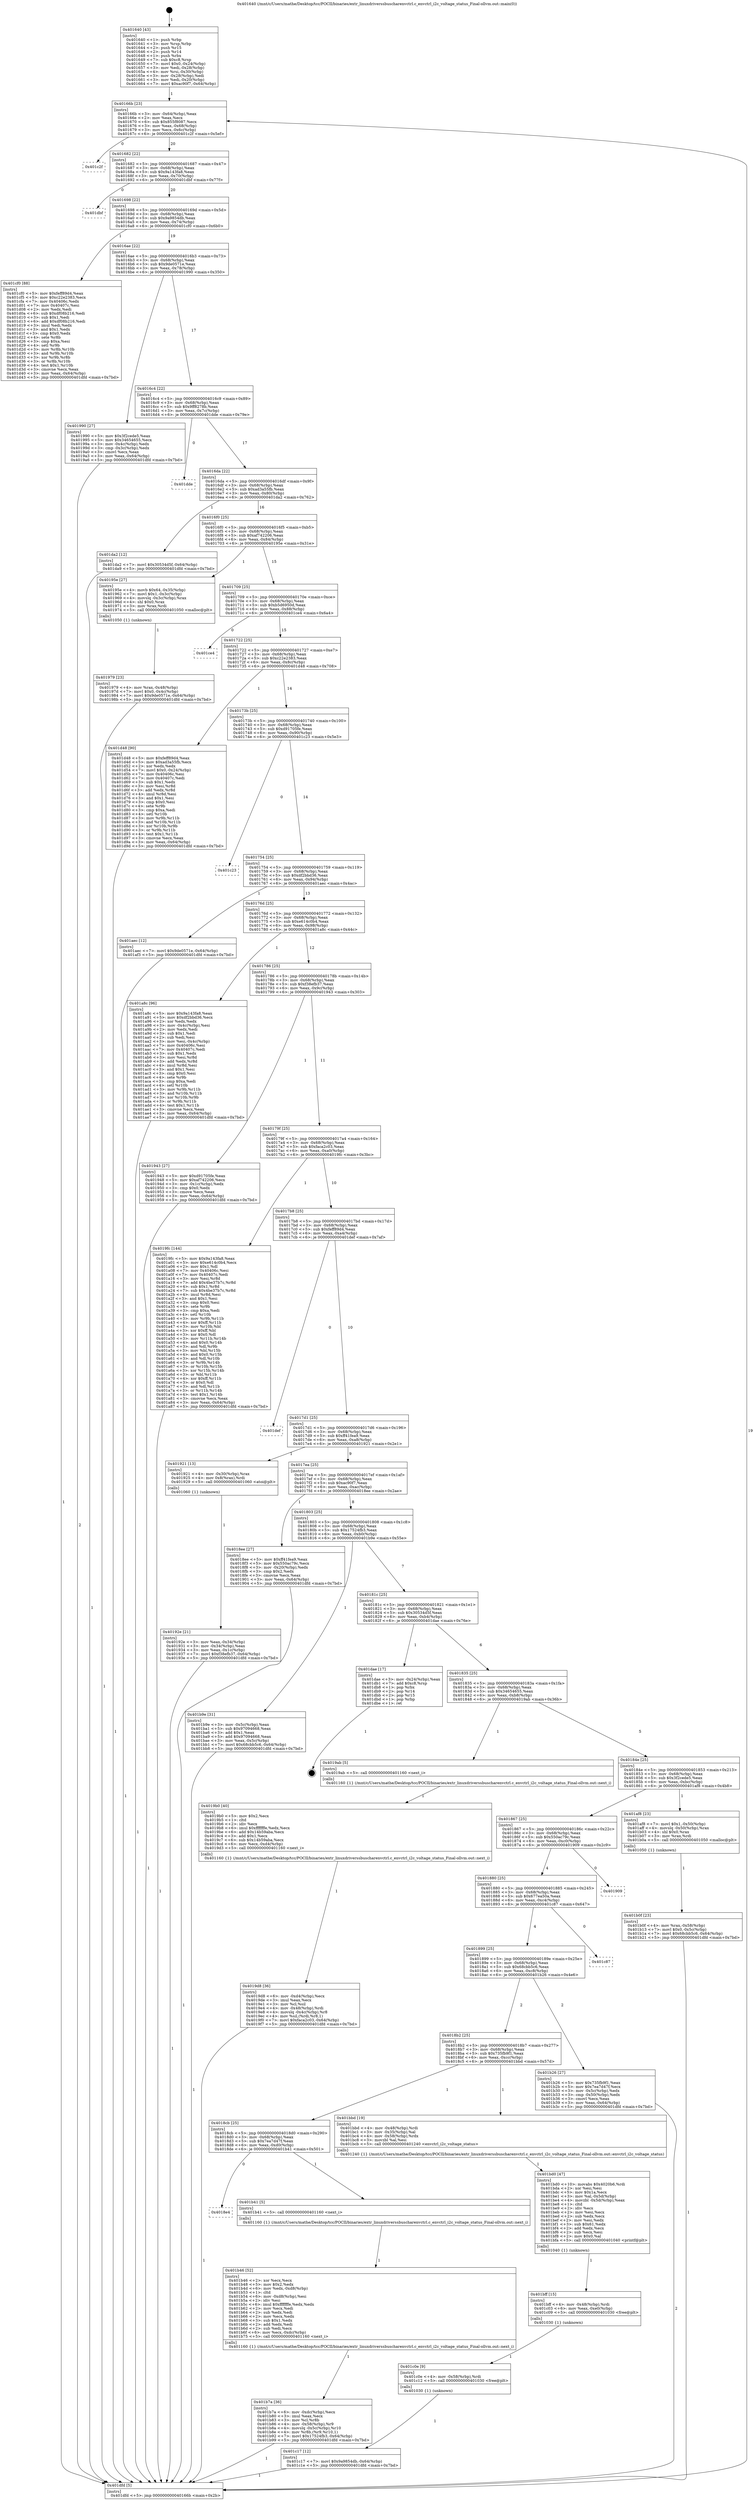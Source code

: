 digraph "0x401640" {
  label = "0x401640 (/mnt/c/Users/mathe/Desktop/tcc/POCII/binaries/extr_linuxdriverssbuscharenvctrl.c_envctrl_i2c_voltage_status_Final-ollvm.out::main(0))"
  labelloc = "t"
  node[shape=record]

  Entry [label="",width=0.3,height=0.3,shape=circle,fillcolor=black,style=filled]
  "0x40166b" [label="{
     0x40166b [23]\l
     | [instrs]\l
     &nbsp;&nbsp;0x40166b \<+3\>: mov -0x64(%rbp),%eax\l
     &nbsp;&nbsp;0x40166e \<+2\>: mov %eax,%ecx\l
     &nbsp;&nbsp;0x401670 \<+6\>: sub $0x855f8087,%ecx\l
     &nbsp;&nbsp;0x401676 \<+3\>: mov %eax,-0x68(%rbp)\l
     &nbsp;&nbsp;0x401679 \<+3\>: mov %ecx,-0x6c(%rbp)\l
     &nbsp;&nbsp;0x40167c \<+6\>: je 0000000000401c2f \<main+0x5ef\>\l
  }"]
  "0x401c2f" [label="{
     0x401c2f\l
  }", style=dashed]
  "0x401682" [label="{
     0x401682 [22]\l
     | [instrs]\l
     &nbsp;&nbsp;0x401682 \<+5\>: jmp 0000000000401687 \<main+0x47\>\l
     &nbsp;&nbsp;0x401687 \<+3\>: mov -0x68(%rbp),%eax\l
     &nbsp;&nbsp;0x40168a \<+5\>: sub $0x9a143fa8,%eax\l
     &nbsp;&nbsp;0x40168f \<+3\>: mov %eax,-0x70(%rbp)\l
     &nbsp;&nbsp;0x401692 \<+6\>: je 0000000000401dbf \<main+0x77f\>\l
  }"]
  Exit [label="",width=0.3,height=0.3,shape=circle,fillcolor=black,style=filled,peripheries=2]
  "0x401dbf" [label="{
     0x401dbf\l
  }", style=dashed]
  "0x401698" [label="{
     0x401698 [22]\l
     | [instrs]\l
     &nbsp;&nbsp;0x401698 \<+5\>: jmp 000000000040169d \<main+0x5d\>\l
     &nbsp;&nbsp;0x40169d \<+3\>: mov -0x68(%rbp),%eax\l
     &nbsp;&nbsp;0x4016a0 \<+5\>: sub $0x9a9854db,%eax\l
     &nbsp;&nbsp;0x4016a5 \<+3\>: mov %eax,-0x74(%rbp)\l
     &nbsp;&nbsp;0x4016a8 \<+6\>: je 0000000000401cf0 \<main+0x6b0\>\l
  }"]
  "0x401c17" [label="{
     0x401c17 [12]\l
     | [instrs]\l
     &nbsp;&nbsp;0x401c17 \<+7\>: movl $0x9a9854db,-0x64(%rbp)\l
     &nbsp;&nbsp;0x401c1e \<+5\>: jmp 0000000000401dfd \<main+0x7bd\>\l
  }"]
  "0x401cf0" [label="{
     0x401cf0 [88]\l
     | [instrs]\l
     &nbsp;&nbsp;0x401cf0 \<+5\>: mov $0xfeff89d4,%eax\l
     &nbsp;&nbsp;0x401cf5 \<+5\>: mov $0xc22e2383,%ecx\l
     &nbsp;&nbsp;0x401cfa \<+7\>: mov 0x40406c,%edx\l
     &nbsp;&nbsp;0x401d01 \<+7\>: mov 0x40407c,%esi\l
     &nbsp;&nbsp;0x401d08 \<+2\>: mov %edx,%edi\l
     &nbsp;&nbsp;0x401d0a \<+6\>: sub $0xdf08b216,%edi\l
     &nbsp;&nbsp;0x401d10 \<+3\>: sub $0x1,%edi\l
     &nbsp;&nbsp;0x401d13 \<+6\>: add $0xdf08b216,%edi\l
     &nbsp;&nbsp;0x401d19 \<+3\>: imul %edi,%edx\l
     &nbsp;&nbsp;0x401d1c \<+3\>: and $0x1,%edx\l
     &nbsp;&nbsp;0x401d1f \<+3\>: cmp $0x0,%edx\l
     &nbsp;&nbsp;0x401d22 \<+4\>: sete %r8b\l
     &nbsp;&nbsp;0x401d26 \<+3\>: cmp $0xa,%esi\l
     &nbsp;&nbsp;0x401d29 \<+4\>: setl %r9b\l
     &nbsp;&nbsp;0x401d2d \<+3\>: mov %r8b,%r10b\l
     &nbsp;&nbsp;0x401d30 \<+3\>: and %r9b,%r10b\l
     &nbsp;&nbsp;0x401d33 \<+3\>: xor %r9b,%r8b\l
     &nbsp;&nbsp;0x401d36 \<+3\>: or %r8b,%r10b\l
     &nbsp;&nbsp;0x401d39 \<+4\>: test $0x1,%r10b\l
     &nbsp;&nbsp;0x401d3d \<+3\>: cmovne %ecx,%eax\l
     &nbsp;&nbsp;0x401d40 \<+3\>: mov %eax,-0x64(%rbp)\l
     &nbsp;&nbsp;0x401d43 \<+5\>: jmp 0000000000401dfd \<main+0x7bd\>\l
  }"]
  "0x4016ae" [label="{
     0x4016ae [22]\l
     | [instrs]\l
     &nbsp;&nbsp;0x4016ae \<+5\>: jmp 00000000004016b3 \<main+0x73\>\l
     &nbsp;&nbsp;0x4016b3 \<+3\>: mov -0x68(%rbp),%eax\l
     &nbsp;&nbsp;0x4016b6 \<+5\>: sub $0x9de0571e,%eax\l
     &nbsp;&nbsp;0x4016bb \<+3\>: mov %eax,-0x78(%rbp)\l
     &nbsp;&nbsp;0x4016be \<+6\>: je 0000000000401990 \<main+0x350\>\l
  }"]
  "0x401c0e" [label="{
     0x401c0e [9]\l
     | [instrs]\l
     &nbsp;&nbsp;0x401c0e \<+4\>: mov -0x58(%rbp),%rdi\l
     &nbsp;&nbsp;0x401c12 \<+5\>: call 0000000000401030 \<free@plt\>\l
     | [calls]\l
     &nbsp;&nbsp;0x401030 \{1\} (unknown)\l
  }"]
  "0x401990" [label="{
     0x401990 [27]\l
     | [instrs]\l
     &nbsp;&nbsp;0x401990 \<+5\>: mov $0x3f2cede5,%eax\l
     &nbsp;&nbsp;0x401995 \<+5\>: mov $0x34654655,%ecx\l
     &nbsp;&nbsp;0x40199a \<+3\>: mov -0x4c(%rbp),%edx\l
     &nbsp;&nbsp;0x40199d \<+3\>: cmp -0x3c(%rbp),%edx\l
     &nbsp;&nbsp;0x4019a0 \<+3\>: cmovl %ecx,%eax\l
     &nbsp;&nbsp;0x4019a3 \<+3\>: mov %eax,-0x64(%rbp)\l
     &nbsp;&nbsp;0x4019a6 \<+5\>: jmp 0000000000401dfd \<main+0x7bd\>\l
  }"]
  "0x4016c4" [label="{
     0x4016c4 [22]\l
     | [instrs]\l
     &nbsp;&nbsp;0x4016c4 \<+5\>: jmp 00000000004016c9 \<main+0x89\>\l
     &nbsp;&nbsp;0x4016c9 \<+3\>: mov -0x68(%rbp),%eax\l
     &nbsp;&nbsp;0x4016cc \<+5\>: sub $0x9ff8278b,%eax\l
     &nbsp;&nbsp;0x4016d1 \<+3\>: mov %eax,-0x7c(%rbp)\l
     &nbsp;&nbsp;0x4016d4 \<+6\>: je 0000000000401dde \<main+0x79e\>\l
  }"]
  "0x401bff" [label="{
     0x401bff [15]\l
     | [instrs]\l
     &nbsp;&nbsp;0x401bff \<+4\>: mov -0x48(%rbp),%rdi\l
     &nbsp;&nbsp;0x401c03 \<+6\>: mov %eax,-0xe0(%rbp)\l
     &nbsp;&nbsp;0x401c09 \<+5\>: call 0000000000401030 \<free@plt\>\l
     | [calls]\l
     &nbsp;&nbsp;0x401030 \{1\} (unknown)\l
  }"]
  "0x401dde" [label="{
     0x401dde\l
  }", style=dashed]
  "0x4016da" [label="{
     0x4016da [22]\l
     | [instrs]\l
     &nbsp;&nbsp;0x4016da \<+5\>: jmp 00000000004016df \<main+0x9f\>\l
     &nbsp;&nbsp;0x4016df \<+3\>: mov -0x68(%rbp),%eax\l
     &nbsp;&nbsp;0x4016e2 \<+5\>: sub $0xad3a55fb,%eax\l
     &nbsp;&nbsp;0x4016e7 \<+3\>: mov %eax,-0x80(%rbp)\l
     &nbsp;&nbsp;0x4016ea \<+6\>: je 0000000000401da2 \<main+0x762\>\l
  }"]
  "0x401bd0" [label="{
     0x401bd0 [47]\l
     | [instrs]\l
     &nbsp;&nbsp;0x401bd0 \<+10\>: movabs $0x4020b6,%rdi\l
     &nbsp;&nbsp;0x401bda \<+2\>: xor %esi,%esi\l
     &nbsp;&nbsp;0x401bdc \<+5\>: mov $0x1a,%ecx\l
     &nbsp;&nbsp;0x401be1 \<+3\>: mov %al,-0x5d(%rbp)\l
     &nbsp;&nbsp;0x401be4 \<+4\>: movzbl -0x5d(%rbp),%eax\l
     &nbsp;&nbsp;0x401be8 \<+1\>: cltd\l
     &nbsp;&nbsp;0x401be9 \<+2\>: idiv %ecx\l
     &nbsp;&nbsp;0x401beb \<+2\>: mov %esi,%ecx\l
     &nbsp;&nbsp;0x401bed \<+2\>: sub %edx,%ecx\l
     &nbsp;&nbsp;0x401bef \<+2\>: mov %esi,%edx\l
     &nbsp;&nbsp;0x401bf1 \<+3\>: sub $0x61,%edx\l
     &nbsp;&nbsp;0x401bf4 \<+2\>: add %edx,%ecx\l
     &nbsp;&nbsp;0x401bf6 \<+2\>: sub %ecx,%esi\l
     &nbsp;&nbsp;0x401bf8 \<+2\>: mov $0x0,%al\l
     &nbsp;&nbsp;0x401bfa \<+5\>: call 0000000000401040 \<printf@plt\>\l
     | [calls]\l
     &nbsp;&nbsp;0x401040 \{1\} (unknown)\l
  }"]
  "0x401da2" [label="{
     0x401da2 [12]\l
     | [instrs]\l
     &nbsp;&nbsp;0x401da2 \<+7\>: movl $0x30534d5f,-0x64(%rbp)\l
     &nbsp;&nbsp;0x401da9 \<+5\>: jmp 0000000000401dfd \<main+0x7bd\>\l
  }"]
  "0x4016f0" [label="{
     0x4016f0 [25]\l
     | [instrs]\l
     &nbsp;&nbsp;0x4016f0 \<+5\>: jmp 00000000004016f5 \<main+0xb5\>\l
     &nbsp;&nbsp;0x4016f5 \<+3\>: mov -0x68(%rbp),%eax\l
     &nbsp;&nbsp;0x4016f8 \<+5\>: sub $0xaf742206,%eax\l
     &nbsp;&nbsp;0x4016fd \<+6\>: mov %eax,-0x84(%rbp)\l
     &nbsp;&nbsp;0x401703 \<+6\>: je 000000000040195e \<main+0x31e\>\l
  }"]
  "0x401b7a" [label="{
     0x401b7a [36]\l
     | [instrs]\l
     &nbsp;&nbsp;0x401b7a \<+6\>: mov -0xdc(%rbp),%ecx\l
     &nbsp;&nbsp;0x401b80 \<+3\>: imul %eax,%ecx\l
     &nbsp;&nbsp;0x401b83 \<+3\>: mov %cl,%r8b\l
     &nbsp;&nbsp;0x401b86 \<+4\>: mov -0x58(%rbp),%r9\l
     &nbsp;&nbsp;0x401b8a \<+4\>: movslq -0x5c(%rbp),%r10\l
     &nbsp;&nbsp;0x401b8e \<+4\>: mov %r8b,(%r9,%r10,1)\l
     &nbsp;&nbsp;0x401b92 \<+7\>: movl $0x17524fb3,-0x64(%rbp)\l
     &nbsp;&nbsp;0x401b99 \<+5\>: jmp 0000000000401dfd \<main+0x7bd\>\l
  }"]
  "0x40195e" [label="{
     0x40195e [27]\l
     | [instrs]\l
     &nbsp;&nbsp;0x40195e \<+4\>: movb $0x64,-0x35(%rbp)\l
     &nbsp;&nbsp;0x401962 \<+7\>: movl $0x1,-0x3c(%rbp)\l
     &nbsp;&nbsp;0x401969 \<+4\>: movslq -0x3c(%rbp),%rax\l
     &nbsp;&nbsp;0x40196d \<+4\>: shl $0x0,%rax\l
     &nbsp;&nbsp;0x401971 \<+3\>: mov %rax,%rdi\l
     &nbsp;&nbsp;0x401974 \<+5\>: call 0000000000401050 \<malloc@plt\>\l
     | [calls]\l
     &nbsp;&nbsp;0x401050 \{1\} (unknown)\l
  }"]
  "0x401709" [label="{
     0x401709 [25]\l
     | [instrs]\l
     &nbsp;&nbsp;0x401709 \<+5\>: jmp 000000000040170e \<main+0xce\>\l
     &nbsp;&nbsp;0x40170e \<+3\>: mov -0x68(%rbp),%eax\l
     &nbsp;&nbsp;0x401711 \<+5\>: sub $0xb5d6950d,%eax\l
     &nbsp;&nbsp;0x401716 \<+6\>: mov %eax,-0x88(%rbp)\l
     &nbsp;&nbsp;0x40171c \<+6\>: je 0000000000401ce4 \<main+0x6a4\>\l
  }"]
  "0x401b46" [label="{
     0x401b46 [52]\l
     | [instrs]\l
     &nbsp;&nbsp;0x401b46 \<+2\>: xor %ecx,%ecx\l
     &nbsp;&nbsp;0x401b48 \<+5\>: mov $0x2,%edx\l
     &nbsp;&nbsp;0x401b4d \<+6\>: mov %edx,-0xd8(%rbp)\l
     &nbsp;&nbsp;0x401b53 \<+1\>: cltd\l
     &nbsp;&nbsp;0x401b54 \<+6\>: mov -0xd8(%rbp),%esi\l
     &nbsp;&nbsp;0x401b5a \<+2\>: idiv %esi\l
     &nbsp;&nbsp;0x401b5c \<+6\>: imul $0xfffffffe,%edx,%edx\l
     &nbsp;&nbsp;0x401b62 \<+2\>: mov %ecx,%edi\l
     &nbsp;&nbsp;0x401b64 \<+2\>: sub %edx,%edi\l
     &nbsp;&nbsp;0x401b66 \<+2\>: mov %ecx,%edx\l
     &nbsp;&nbsp;0x401b68 \<+3\>: sub $0x1,%edx\l
     &nbsp;&nbsp;0x401b6b \<+2\>: add %edx,%edi\l
     &nbsp;&nbsp;0x401b6d \<+2\>: sub %edi,%ecx\l
     &nbsp;&nbsp;0x401b6f \<+6\>: mov %ecx,-0xdc(%rbp)\l
     &nbsp;&nbsp;0x401b75 \<+5\>: call 0000000000401160 \<next_i\>\l
     | [calls]\l
     &nbsp;&nbsp;0x401160 \{1\} (/mnt/c/Users/mathe/Desktop/tcc/POCII/binaries/extr_linuxdriverssbuscharenvctrl.c_envctrl_i2c_voltage_status_Final-ollvm.out::next_i)\l
  }"]
  "0x401ce4" [label="{
     0x401ce4\l
  }", style=dashed]
  "0x401722" [label="{
     0x401722 [25]\l
     | [instrs]\l
     &nbsp;&nbsp;0x401722 \<+5\>: jmp 0000000000401727 \<main+0xe7\>\l
     &nbsp;&nbsp;0x401727 \<+3\>: mov -0x68(%rbp),%eax\l
     &nbsp;&nbsp;0x40172a \<+5\>: sub $0xc22e2383,%eax\l
     &nbsp;&nbsp;0x40172f \<+6\>: mov %eax,-0x8c(%rbp)\l
     &nbsp;&nbsp;0x401735 \<+6\>: je 0000000000401d48 \<main+0x708\>\l
  }"]
  "0x4018e4" [label="{
     0x4018e4\l
  }", style=dashed]
  "0x401d48" [label="{
     0x401d48 [90]\l
     | [instrs]\l
     &nbsp;&nbsp;0x401d48 \<+5\>: mov $0xfeff89d4,%eax\l
     &nbsp;&nbsp;0x401d4d \<+5\>: mov $0xad3a55fb,%ecx\l
     &nbsp;&nbsp;0x401d52 \<+2\>: xor %edx,%edx\l
     &nbsp;&nbsp;0x401d54 \<+7\>: movl $0x0,-0x24(%rbp)\l
     &nbsp;&nbsp;0x401d5b \<+7\>: mov 0x40406c,%esi\l
     &nbsp;&nbsp;0x401d62 \<+7\>: mov 0x40407c,%edi\l
     &nbsp;&nbsp;0x401d69 \<+3\>: sub $0x1,%edx\l
     &nbsp;&nbsp;0x401d6c \<+3\>: mov %esi,%r8d\l
     &nbsp;&nbsp;0x401d6f \<+3\>: add %edx,%r8d\l
     &nbsp;&nbsp;0x401d72 \<+4\>: imul %r8d,%esi\l
     &nbsp;&nbsp;0x401d76 \<+3\>: and $0x1,%esi\l
     &nbsp;&nbsp;0x401d79 \<+3\>: cmp $0x0,%esi\l
     &nbsp;&nbsp;0x401d7c \<+4\>: sete %r9b\l
     &nbsp;&nbsp;0x401d80 \<+3\>: cmp $0xa,%edi\l
     &nbsp;&nbsp;0x401d83 \<+4\>: setl %r10b\l
     &nbsp;&nbsp;0x401d87 \<+3\>: mov %r9b,%r11b\l
     &nbsp;&nbsp;0x401d8a \<+3\>: and %r10b,%r11b\l
     &nbsp;&nbsp;0x401d8d \<+3\>: xor %r10b,%r9b\l
     &nbsp;&nbsp;0x401d90 \<+3\>: or %r9b,%r11b\l
     &nbsp;&nbsp;0x401d93 \<+4\>: test $0x1,%r11b\l
     &nbsp;&nbsp;0x401d97 \<+3\>: cmovne %ecx,%eax\l
     &nbsp;&nbsp;0x401d9a \<+3\>: mov %eax,-0x64(%rbp)\l
     &nbsp;&nbsp;0x401d9d \<+5\>: jmp 0000000000401dfd \<main+0x7bd\>\l
  }"]
  "0x40173b" [label="{
     0x40173b [25]\l
     | [instrs]\l
     &nbsp;&nbsp;0x40173b \<+5\>: jmp 0000000000401740 \<main+0x100\>\l
     &nbsp;&nbsp;0x401740 \<+3\>: mov -0x68(%rbp),%eax\l
     &nbsp;&nbsp;0x401743 \<+5\>: sub $0xd91705fe,%eax\l
     &nbsp;&nbsp;0x401748 \<+6\>: mov %eax,-0x90(%rbp)\l
     &nbsp;&nbsp;0x40174e \<+6\>: je 0000000000401c23 \<main+0x5e3\>\l
  }"]
  "0x401b41" [label="{
     0x401b41 [5]\l
     | [instrs]\l
     &nbsp;&nbsp;0x401b41 \<+5\>: call 0000000000401160 \<next_i\>\l
     | [calls]\l
     &nbsp;&nbsp;0x401160 \{1\} (/mnt/c/Users/mathe/Desktop/tcc/POCII/binaries/extr_linuxdriverssbuscharenvctrl.c_envctrl_i2c_voltage_status_Final-ollvm.out::next_i)\l
  }"]
  "0x401c23" [label="{
     0x401c23\l
  }", style=dashed]
  "0x401754" [label="{
     0x401754 [25]\l
     | [instrs]\l
     &nbsp;&nbsp;0x401754 \<+5\>: jmp 0000000000401759 \<main+0x119\>\l
     &nbsp;&nbsp;0x401759 \<+3\>: mov -0x68(%rbp),%eax\l
     &nbsp;&nbsp;0x40175c \<+5\>: sub $0xdf2bbd36,%eax\l
     &nbsp;&nbsp;0x401761 \<+6\>: mov %eax,-0x94(%rbp)\l
     &nbsp;&nbsp;0x401767 \<+6\>: je 0000000000401aec \<main+0x4ac\>\l
  }"]
  "0x4018cb" [label="{
     0x4018cb [25]\l
     | [instrs]\l
     &nbsp;&nbsp;0x4018cb \<+5\>: jmp 00000000004018d0 \<main+0x290\>\l
     &nbsp;&nbsp;0x4018d0 \<+3\>: mov -0x68(%rbp),%eax\l
     &nbsp;&nbsp;0x4018d3 \<+5\>: sub $0x7ea7d47f,%eax\l
     &nbsp;&nbsp;0x4018d8 \<+6\>: mov %eax,-0xd0(%rbp)\l
     &nbsp;&nbsp;0x4018de \<+6\>: je 0000000000401b41 \<main+0x501\>\l
  }"]
  "0x401aec" [label="{
     0x401aec [12]\l
     | [instrs]\l
     &nbsp;&nbsp;0x401aec \<+7\>: movl $0x9de0571e,-0x64(%rbp)\l
     &nbsp;&nbsp;0x401af3 \<+5\>: jmp 0000000000401dfd \<main+0x7bd\>\l
  }"]
  "0x40176d" [label="{
     0x40176d [25]\l
     | [instrs]\l
     &nbsp;&nbsp;0x40176d \<+5\>: jmp 0000000000401772 \<main+0x132\>\l
     &nbsp;&nbsp;0x401772 \<+3\>: mov -0x68(%rbp),%eax\l
     &nbsp;&nbsp;0x401775 \<+5\>: sub $0xe614c0b4,%eax\l
     &nbsp;&nbsp;0x40177a \<+6\>: mov %eax,-0x98(%rbp)\l
     &nbsp;&nbsp;0x401780 \<+6\>: je 0000000000401a8c \<main+0x44c\>\l
  }"]
  "0x401bbd" [label="{
     0x401bbd [19]\l
     | [instrs]\l
     &nbsp;&nbsp;0x401bbd \<+4\>: mov -0x48(%rbp),%rdi\l
     &nbsp;&nbsp;0x401bc1 \<+3\>: mov -0x35(%rbp),%al\l
     &nbsp;&nbsp;0x401bc4 \<+4\>: mov -0x58(%rbp),%rdx\l
     &nbsp;&nbsp;0x401bc8 \<+3\>: movzbl %al,%esi\l
     &nbsp;&nbsp;0x401bcb \<+5\>: call 0000000000401240 \<envctrl_i2c_voltage_status\>\l
     | [calls]\l
     &nbsp;&nbsp;0x401240 \{1\} (/mnt/c/Users/mathe/Desktop/tcc/POCII/binaries/extr_linuxdriverssbuscharenvctrl.c_envctrl_i2c_voltage_status_Final-ollvm.out::envctrl_i2c_voltage_status)\l
  }"]
  "0x401a8c" [label="{
     0x401a8c [96]\l
     | [instrs]\l
     &nbsp;&nbsp;0x401a8c \<+5\>: mov $0x9a143fa8,%eax\l
     &nbsp;&nbsp;0x401a91 \<+5\>: mov $0xdf2bbd36,%ecx\l
     &nbsp;&nbsp;0x401a96 \<+2\>: xor %edx,%edx\l
     &nbsp;&nbsp;0x401a98 \<+3\>: mov -0x4c(%rbp),%esi\l
     &nbsp;&nbsp;0x401a9b \<+2\>: mov %edx,%edi\l
     &nbsp;&nbsp;0x401a9d \<+3\>: sub $0x1,%edi\l
     &nbsp;&nbsp;0x401aa0 \<+2\>: sub %edi,%esi\l
     &nbsp;&nbsp;0x401aa2 \<+3\>: mov %esi,-0x4c(%rbp)\l
     &nbsp;&nbsp;0x401aa5 \<+7\>: mov 0x40406c,%esi\l
     &nbsp;&nbsp;0x401aac \<+7\>: mov 0x40407c,%edi\l
     &nbsp;&nbsp;0x401ab3 \<+3\>: sub $0x1,%edx\l
     &nbsp;&nbsp;0x401ab6 \<+3\>: mov %esi,%r8d\l
     &nbsp;&nbsp;0x401ab9 \<+3\>: add %edx,%r8d\l
     &nbsp;&nbsp;0x401abc \<+4\>: imul %r8d,%esi\l
     &nbsp;&nbsp;0x401ac0 \<+3\>: and $0x1,%esi\l
     &nbsp;&nbsp;0x401ac3 \<+3\>: cmp $0x0,%esi\l
     &nbsp;&nbsp;0x401ac6 \<+4\>: sete %r9b\l
     &nbsp;&nbsp;0x401aca \<+3\>: cmp $0xa,%edi\l
     &nbsp;&nbsp;0x401acd \<+4\>: setl %r10b\l
     &nbsp;&nbsp;0x401ad1 \<+3\>: mov %r9b,%r11b\l
     &nbsp;&nbsp;0x401ad4 \<+3\>: and %r10b,%r11b\l
     &nbsp;&nbsp;0x401ad7 \<+3\>: xor %r10b,%r9b\l
     &nbsp;&nbsp;0x401ada \<+3\>: or %r9b,%r11b\l
     &nbsp;&nbsp;0x401add \<+4\>: test $0x1,%r11b\l
     &nbsp;&nbsp;0x401ae1 \<+3\>: cmovne %ecx,%eax\l
     &nbsp;&nbsp;0x401ae4 \<+3\>: mov %eax,-0x64(%rbp)\l
     &nbsp;&nbsp;0x401ae7 \<+5\>: jmp 0000000000401dfd \<main+0x7bd\>\l
  }"]
  "0x401786" [label="{
     0x401786 [25]\l
     | [instrs]\l
     &nbsp;&nbsp;0x401786 \<+5\>: jmp 000000000040178b \<main+0x14b\>\l
     &nbsp;&nbsp;0x40178b \<+3\>: mov -0x68(%rbp),%eax\l
     &nbsp;&nbsp;0x40178e \<+5\>: sub $0xf38efb37,%eax\l
     &nbsp;&nbsp;0x401793 \<+6\>: mov %eax,-0x9c(%rbp)\l
     &nbsp;&nbsp;0x401799 \<+6\>: je 0000000000401943 \<main+0x303\>\l
  }"]
  "0x4018b2" [label="{
     0x4018b2 [25]\l
     | [instrs]\l
     &nbsp;&nbsp;0x4018b2 \<+5\>: jmp 00000000004018b7 \<main+0x277\>\l
     &nbsp;&nbsp;0x4018b7 \<+3\>: mov -0x68(%rbp),%eax\l
     &nbsp;&nbsp;0x4018ba \<+5\>: sub $0x735fb9f1,%eax\l
     &nbsp;&nbsp;0x4018bf \<+6\>: mov %eax,-0xcc(%rbp)\l
     &nbsp;&nbsp;0x4018c5 \<+6\>: je 0000000000401bbd \<main+0x57d\>\l
  }"]
  "0x401943" [label="{
     0x401943 [27]\l
     | [instrs]\l
     &nbsp;&nbsp;0x401943 \<+5\>: mov $0xd91705fe,%eax\l
     &nbsp;&nbsp;0x401948 \<+5\>: mov $0xaf742206,%ecx\l
     &nbsp;&nbsp;0x40194d \<+3\>: mov -0x1c(%rbp),%edx\l
     &nbsp;&nbsp;0x401950 \<+3\>: cmp $0x0,%edx\l
     &nbsp;&nbsp;0x401953 \<+3\>: cmove %ecx,%eax\l
     &nbsp;&nbsp;0x401956 \<+3\>: mov %eax,-0x64(%rbp)\l
     &nbsp;&nbsp;0x401959 \<+5\>: jmp 0000000000401dfd \<main+0x7bd\>\l
  }"]
  "0x40179f" [label="{
     0x40179f [25]\l
     | [instrs]\l
     &nbsp;&nbsp;0x40179f \<+5\>: jmp 00000000004017a4 \<main+0x164\>\l
     &nbsp;&nbsp;0x4017a4 \<+3\>: mov -0x68(%rbp),%eax\l
     &nbsp;&nbsp;0x4017a7 \<+5\>: sub $0xfaca2c03,%eax\l
     &nbsp;&nbsp;0x4017ac \<+6\>: mov %eax,-0xa0(%rbp)\l
     &nbsp;&nbsp;0x4017b2 \<+6\>: je 00000000004019fc \<main+0x3bc\>\l
  }"]
  "0x401b26" [label="{
     0x401b26 [27]\l
     | [instrs]\l
     &nbsp;&nbsp;0x401b26 \<+5\>: mov $0x735fb9f1,%eax\l
     &nbsp;&nbsp;0x401b2b \<+5\>: mov $0x7ea7d47f,%ecx\l
     &nbsp;&nbsp;0x401b30 \<+3\>: mov -0x5c(%rbp),%edx\l
     &nbsp;&nbsp;0x401b33 \<+3\>: cmp -0x50(%rbp),%edx\l
     &nbsp;&nbsp;0x401b36 \<+3\>: cmovl %ecx,%eax\l
     &nbsp;&nbsp;0x401b39 \<+3\>: mov %eax,-0x64(%rbp)\l
     &nbsp;&nbsp;0x401b3c \<+5\>: jmp 0000000000401dfd \<main+0x7bd\>\l
  }"]
  "0x4019fc" [label="{
     0x4019fc [144]\l
     | [instrs]\l
     &nbsp;&nbsp;0x4019fc \<+5\>: mov $0x9a143fa8,%eax\l
     &nbsp;&nbsp;0x401a01 \<+5\>: mov $0xe614c0b4,%ecx\l
     &nbsp;&nbsp;0x401a06 \<+2\>: mov $0x1,%dl\l
     &nbsp;&nbsp;0x401a08 \<+7\>: mov 0x40406c,%esi\l
     &nbsp;&nbsp;0x401a0f \<+7\>: mov 0x40407c,%edi\l
     &nbsp;&nbsp;0x401a16 \<+3\>: mov %esi,%r8d\l
     &nbsp;&nbsp;0x401a19 \<+7\>: add $0x4be37b7c,%r8d\l
     &nbsp;&nbsp;0x401a20 \<+4\>: sub $0x1,%r8d\l
     &nbsp;&nbsp;0x401a24 \<+7\>: sub $0x4be37b7c,%r8d\l
     &nbsp;&nbsp;0x401a2b \<+4\>: imul %r8d,%esi\l
     &nbsp;&nbsp;0x401a2f \<+3\>: and $0x1,%esi\l
     &nbsp;&nbsp;0x401a32 \<+3\>: cmp $0x0,%esi\l
     &nbsp;&nbsp;0x401a35 \<+4\>: sete %r9b\l
     &nbsp;&nbsp;0x401a39 \<+3\>: cmp $0xa,%edi\l
     &nbsp;&nbsp;0x401a3c \<+4\>: setl %r10b\l
     &nbsp;&nbsp;0x401a40 \<+3\>: mov %r9b,%r11b\l
     &nbsp;&nbsp;0x401a43 \<+4\>: xor $0xff,%r11b\l
     &nbsp;&nbsp;0x401a47 \<+3\>: mov %r10b,%bl\l
     &nbsp;&nbsp;0x401a4a \<+3\>: xor $0xff,%bl\l
     &nbsp;&nbsp;0x401a4d \<+3\>: xor $0x0,%dl\l
     &nbsp;&nbsp;0x401a50 \<+3\>: mov %r11b,%r14b\l
     &nbsp;&nbsp;0x401a53 \<+4\>: and $0x0,%r14b\l
     &nbsp;&nbsp;0x401a57 \<+3\>: and %dl,%r9b\l
     &nbsp;&nbsp;0x401a5a \<+3\>: mov %bl,%r15b\l
     &nbsp;&nbsp;0x401a5d \<+4\>: and $0x0,%r15b\l
     &nbsp;&nbsp;0x401a61 \<+3\>: and %dl,%r10b\l
     &nbsp;&nbsp;0x401a64 \<+3\>: or %r9b,%r14b\l
     &nbsp;&nbsp;0x401a67 \<+3\>: or %r10b,%r15b\l
     &nbsp;&nbsp;0x401a6a \<+3\>: xor %r15b,%r14b\l
     &nbsp;&nbsp;0x401a6d \<+3\>: or %bl,%r11b\l
     &nbsp;&nbsp;0x401a70 \<+4\>: xor $0xff,%r11b\l
     &nbsp;&nbsp;0x401a74 \<+3\>: or $0x0,%dl\l
     &nbsp;&nbsp;0x401a77 \<+3\>: and %dl,%r11b\l
     &nbsp;&nbsp;0x401a7a \<+3\>: or %r11b,%r14b\l
     &nbsp;&nbsp;0x401a7d \<+4\>: test $0x1,%r14b\l
     &nbsp;&nbsp;0x401a81 \<+3\>: cmovne %ecx,%eax\l
     &nbsp;&nbsp;0x401a84 \<+3\>: mov %eax,-0x64(%rbp)\l
     &nbsp;&nbsp;0x401a87 \<+5\>: jmp 0000000000401dfd \<main+0x7bd\>\l
  }"]
  "0x4017b8" [label="{
     0x4017b8 [25]\l
     | [instrs]\l
     &nbsp;&nbsp;0x4017b8 \<+5\>: jmp 00000000004017bd \<main+0x17d\>\l
     &nbsp;&nbsp;0x4017bd \<+3\>: mov -0x68(%rbp),%eax\l
     &nbsp;&nbsp;0x4017c0 \<+5\>: sub $0xfeff89d4,%eax\l
     &nbsp;&nbsp;0x4017c5 \<+6\>: mov %eax,-0xa4(%rbp)\l
     &nbsp;&nbsp;0x4017cb \<+6\>: je 0000000000401def \<main+0x7af\>\l
  }"]
  "0x401899" [label="{
     0x401899 [25]\l
     | [instrs]\l
     &nbsp;&nbsp;0x401899 \<+5\>: jmp 000000000040189e \<main+0x25e\>\l
     &nbsp;&nbsp;0x40189e \<+3\>: mov -0x68(%rbp),%eax\l
     &nbsp;&nbsp;0x4018a1 \<+5\>: sub $0x68cbb5c6,%eax\l
     &nbsp;&nbsp;0x4018a6 \<+6\>: mov %eax,-0xc8(%rbp)\l
     &nbsp;&nbsp;0x4018ac \<+6\>: je 0000000000401b26 \<main+0x4e6\>\l
  }"]
  "0x401def" [label="{
     0x401def\l
  }", style=dashed]
  "0x4017d1" [label="{
     0x4017d1 [25]\l
     | [instrs]\l
     &nbsp;&nbsp;0x4017d1 \<+5\>: jmp 00000000004017d6 \<main+0x196\>\l
     &nbsp;&nbsp;0x4017d6 \<+3\>: mov -0x68(%rbp),%eax\l
     &nbsp;&nbsp;0x4017d9 \<+5\>: sub $0xff41fea9,%eax\l
     &nbsp;&nbsp;0x4017de \<+6\>: mov %eax,-0xa8(%rbp)\l
     &nbsp;&nbsp;0x4017e4 \<+6\>: je 0000000000401921 \<main+0x2e1\>\l
  }"]
  "0x401c87" [label="{
     0x401c87\l
  }", style=dashed]
  "0x401921" [label="{
     0x401921 [13]\l
     | [instrs]\l
     &nbsp;&nbsp;0x401921 \<+4\>: mov -0x30(%rbp),%rax\l
     &nbsp;&nbsp;0x401925 \<+4\>: mov 0x8(%rax),%rdi\l
     &nbsp;&nbsp;0x401929 \<+5\>: call 0000000000401060 \<atoi@plt\>\l
     | [calls]\l
     &nbsp;&nbsp;0x401060 \{1\} (unknown)\l
  }"]
  "0x4017ea" [label="{
     0x4017ea [25]\l
     | [instrs]\l
     &nbsp;&nbsp;0x4017ea \<+5\>: jmp 00000000004017ef \<main+0x1af\>\l
     &nbsp;&nbsp;0x4017ef \<+3\>: mov -0x68(%rbp),%eax\l
     &nbsp;&nbsp;0x4017f2 \<+5\>: sub $0xac90f7,%eax\l
     &nbsp;&nbsp;0x4017f7 \<+6\>: mov %eax,-0xac(%rbp)\l
     &nbsp;&nbsp;0x4017fd \<+6\>: je 00000000004018ee \<main+0x2ae\>\l
  }"]
  "0x401880" [label="{
     0x401880 [25]\l
     | [instrs]\l
     &nbsp;&nbsp;0x401880 \<+5\>: jmp 0000000000401885 \<main+0x245\>\l
     &nbsp;&nbsp;0x401885 \<+3\>: mov -0x68(%rbp),%eax\l
     &nbsp;&nbsp;0x401888 \<+5\>: sub $0x677ea50a,%eax\l
     &nbsp;&nbsp;0x40188d \<+6\>: mov %eax,-0xc4(%rbp)\l
     &nbsp;&nbsp;0x401893 \<+6\>: je 0000000000401c87 \<main+0x647\>\l
  }"]
  "0x4018ee" [label="{
     0x4018ee [27]\l
     | [instrs]\l
     &nbsp;&nbsp;0x4018ee \<+5\>: mov $0xff41fea9,%eax\l
     &nbsp;&nbsp;0x4018f3 \<+5\>: mov $0x550ac79c,%ecx\l
     &nbsp;&nbsp;0x4018f8 \<+3\>: mov -0x20(%rbp),%edx\l
     &nbsp;&nbsp;0x4018fb \<+3\>: cmp $0x2,%edx\l
     &nbsp;&nbsp;0x4018fe \<+3\>: cmovne %ecx,%eax\l
     &nbsp;&nbsp;0x401901 \<+3\>: mov %eax,-0x64(%rbp)\l
     &nbsp;&nbsp;0x401904 \<+5\>: jmp 0000000000401dfd \<main+0x7bd\>\l
  }"]
  "0x401803" [label="{
     0x401803 [25]\l
     | [instrs]\l
     &nbsp;&nbsp;0x401803 \<+5\>: jmp 0000000000401808 \<main+0x1c8\>\l
     &nbsp;&nbsp;0x401808 \<+3\>: mov -0x68(%rbp),%eax\l
     &nbsp;&nbsp;0x40180b \<+5\>: sub $0x17524fb3,%eax\l
     &nbsp;&nbsp;0x401810 \<+6\>: mov %eax,-0xb0(%rbp)\l
     &nbsp;&nbsp;0x401816 \<+6\>: je 0000000000401b9e \<main+0x55e\>\l
  }"]
  "0x401dfd" [label="{
     0x401dfd [5]\l
     | [instrs]\l
     &nbsp;&nbsp;0x401dfd \<+5\>: jmp 000000000040166b \<main+0x2b\>\l
  }"]
  "0x401640" [label="{
     0x401640 [43]\l
     | [instrs]\l
     &nbsp;&nbsp;0x401640 \<+1\>: push %rbp\l
     &nbsp;&nbsp;0x401641 \<+3\>: mov %rsp,%rbp\l
     &nbsp;&nbsp;0x401644 \<+2\>: push %r15\l
     &nbsp;&nbsp;0x401646 \<+2\>: push %r14\l
     &nbsp;&nbsp;0x401648 \<+1\>: push %rbx\l
     &nbsp;&nbsp;0x401649 \<+7\>: sub $0xc8,%rsp\l
     &nbsp;&nbsp;0x401650 \<+7\>: movl $0x0,-0x24(%rbp)\l
     &nbsp;&nbsp;0x401657 \<+3\>: mov %edi,-0x28(%rbp)\l
     &nbsp;&nbsp;0x40165a \<+4\>: mov %rsi,-0x30(%rbp)\l
     &nbsp;&nbsp;0x40165e \<+3\>: mov -0x28(%rbp),%edi\l
     &nbsp;&nbsp;0x401661 \<+3\>: mov %edi,-0x20(%rbp)\l
     &nbsp;&nbsp;0x401664 \<+7\>: movl $0xac90f7,-0x64(%rbp)\l
  }"]
  "0x40192e" [label="{
     0x40192e [21]\l
     | [instrs]\l
     &nbsp;&nbsp;0x40192e \<+3\>: mov %eax,-0x34(%rbp)\l
     &nbsp;&nbsp;0x401931 \<+3\>: mov -0x34(%rbp),%eax\l
     &nbsp;&nbsp;0x401934 \<+3\>: mov %eax,-0x1c(%rbp)\l
     &nbsp;&nbsp;0x401937 \<+7\>: movl $0xf38efb37,-0x64(%rbp)\l
     &nbsp;&nbsp;0x40193e \<+5\>: jmp 0000000000401dfd \<main+0x7bd\>\l
  }"]
  "0x401979" [label="{
     0x401979 [23]\l
     | [instrs]\l
     &nbsp;&nbsp;0x401979 \<+4\>: mov %rax,-0x48(%rbp)\l
     &nbsp;&nbsp;0x40197d \<+7\>: movl $0x0,-0x4c(%rbp)\l
     &nbsp;&nbsp;0x401984 \<+7\>: movl $0x9de0571e,-0x64(%rbp)\l
     &nbsp;&nbsp;0x40198b \<+5\>: jmp 0000000000401dfd \<main+0x7bd\>\l
  }"]
  "0x401909" [label="{
     0x401909\l
  }", style=dashed]
  "0x401b9e" [label="{
     0x401b9e [31]\l
     | [instrs]\l
     &nbsp;&nbsp;0x401b9e \<+3\>: mov -0x5c(%rbp),%eax\l
     &nbsp;&nbsp;0x401ba1 \<+5\>: sub $0x97094668,%eax\l
     &nbsp;&nbsp;0x401ba6 \<+3\>: add $0x1,%eax\l
     &nbsp;&nbsp;0x401ba9 \<+5\>: add $0x97094668,%eax\l
     &nbsp;&nbsp;0x401bae \<+3\>: mov %eax,-0x5c(%rbp)\l
     &nbsp;&nbsp;0x401bb1 \<+7\>: movl $0x68cbb5c6,-0x64(%rbp)\l
     &nbsp;&nbsp;0x401bb8 \<+5\>: jmp 0000000000401dfd \<main+0x7bd\>\l
  }"]
  "0x40181c" [label="{
     0x40181c [25]\l
     | [instrs]\l
     &nbsp;&nbsp;0x40181c \<+5\>: jmp 0000000000401821 \<main+0x1e1\>\l
     &nbsp;&nbsp;0x401821 \<+3\>: mov -0x68(%rbp),%eax\l
     &nbsp;&nbsp;0x401824 \<+5\>: sub $0x30534d5f,%eax\l
     &nbsp;&nbsp;0x401829 \<+6\>: mov %eax,-0xb4(%rbp)\l
     &nbsp;&nbsp;0x40182f \<+6\>: je 0000000000401dae \<main+0x76e\>\l
  }"]
  "0x401b0f" [label="{
     0x401b0f [23]\l
     | [instrs]\l
     &nbsp;&nbsp;0x401b0f \<+4\>: mov %rax,-0x58(%rbp)\l
     &nbsp;&nbsp;0x401b13 \<+7\>: movl $0x0,-0x5c(%rbp)\l
     &nbsp;&nbsp;0x401b1a \<+7\>: movl $0x68cbb5c6,-0x64(%rbp)\l
     &nbsp;&nbsp;0x401b21 \<+5\>: jmp 0000000000401dfd \<main+0x7bd\>\l
  }"]
  "0x401dae" [label="{
     0x401dae [17]\l
     | [instrs]\l
     &nbsp;&nbsp;0x401dae \<+3\>: mov -0x24(%rbp),%eax\l
     &nbsp;&nbsp;0x401db1 \<+7\>: add $0xc8,%rsp\l
     &nbsp;&nbsp;0x401db8 \<+1\>: pop %rbx\l
     &nbsp;&nbsp;0x401db9 \<+2\>: pop %r14\l
     &nbsp;&nbsp;0x401dbb \<+2\>: pop %r15\l
     &nbsp;&nbsp;0x401dbd \<+1\>: pop %rbp\l
     &nbsp;&nbsp;0x401dbe \<+1\>: ret\l
  }"]
  "0x401835" [label="{
     0x401835 [25]\l
     | [instrs]\l
     &nbsp;&nbsp;0x401835 \<+5\>: jmp 000000000040183a \<main+0x1fa\>\l
     &nbsp;&nbsp;0x40183a \<+3\>: mov -0x68(%rbp),%eax\l
     &nbsp;&nbsp;0x40183d \<+5\>: sub $0x34654655,%eax\l
     &nbsp;&nbsp;0x401842 \<+6\>: mov %eax,-0xb8(%rbp)\l
     &nbsp;&nbsp;0x401848 \<+6\>: je 00000000004019ab \<main+0x36b\>\l
  }"]
  "0x401867" [label="{
     0x401867 [25]\l
     | [instrs]\l
     &nbsp;&nbsp;0x401867 \<+5\>: jmp 000000000040186c \<main+0x22c\>\l
     &nbsp;&nbsp;0x40186c \<+3\>: mov -0x68(%rbp),%eax\l
     &nbsp;&nbsp;0x40186f \<+5\>: sub $0x550ac79c,%eax\l
     &nbsp;&nbsp;0x401874 \<+6\>: mov %eax,-0xc0(%rbp)\l
     &nbsp;&nbsp;0x40187a \<+6\>: je 0000000000401909 \<main+0x2c9\>\l
  }"]
  "0x4019ab" [label="{
     0x4019ab [5]\l
     | [instrs]\l
     &nbsp;&nbsp;0x4019ab \<+5\>: call 0000000000401160 \<next_i\>\l
     | [calls]\l
     &nbsp;&nbsp;0x401160 \{1\} (/mnt/c/Users/mathe/Desktop/tcc/POCII/binaries/extr_linuxdriverssbuscharenvctrl.c_envctrl_i2c_voltage_status_Final-ollvm.out::next_i)\l
  }"]
  "0x40184e" [label="{
     0x40184e [25]\l
     | [instrs]\l
     &nbsp;&nbsp;0x40184e \<+5\>: jmp 0000000000401853 \<main+0x213\>\l
     &nbsp;&nbsp;0x401853 \<+3\>: mov -0x68(%rbp),%eax\l
     &nbsp;&nbsp;0x401856 \<+5\>: sub $0x3f2cede5,%eax\l
     &nbsp;&nbsp;0x40185b \<+6\>: mov %eax,-0xbc(%rbp)\l
     &nbsp;&nbsp;0x401861 \<+6\>: je 0000000000401af8 \<main+0x4b8\>\l
  }"]
  "0x4019b0" [label="{
     0x4019b0 [40]\l
     | [instrs]\l
     &nbsp;&nbsp;0x4019b0 \<+5\>: mov $0x2,%ecx\l
     &nbsp;&nbsp;0x4019b5 \<+1\>: cltd\l
     &nbsp;&nbsp;0x4019b6 \<+2\>: idiv %ecx\l
     &nbsp;&nbsp;0x4019b8 \<+6\>: imul $0xfffffffe,%edx,%ecx\l
     &nbsp;&nbsp;0x4019be \<+6\>: add $0x14b59aba,%ecx\l
     &nbsp;&nbsp;0x4019c4 \<+3\>: add $0x1,%ecx\l
     &nbsp;&nbsp;0x4019c7 \<+6\>: sub $0x14b59aba,%ecx\l
     &nbsp;&nbsp;0x4019cd \<+6\>: mov %ecx,-0xd4(%rbp)\l
     &nbsp;&nbsp;0x4019d3 \<+5\>: call 0000000000401160 \<next_i\>\l
     | [calls]\l
     &nbsp;&nbsp;0x401160 \{1\} (/mnt/c/Users/mathe/Desktop/tcc/POCII/binaries/extr_linuxdriverssbuscharenvctrl.c_envctrl_i2c_voltage_status_Final-ollvm.out::next_i)\l
  }"]
  "0x4019d8" [label="{
     0x4019d8 [36]\l
     | [instrs]\l
     &nbsp;&nbsp;0x4019d8 \<+6\>: mov -0xd4(%rbp),%ecx\l
     &nbsp;&nbsp;0x4019de \<+3\>: imul %eax,%ecx\l
     &nbsp;&nbsp;0x4019e1 \<+3\>: mov %cl,%sil\l
     &nbsp;&nbsp;0x4019e4 \<+4\>: mov -0x48(%rbp),%rdi\l
     &nbsp;&nbsp;0x4019e8 \<+4\>: movslq -0x4c(%rbp),%r8\l
     &nbsp;&nbsp;0x4019ec \<+4\>: mov %sil,(%rdi,%r8,1)\l
     &nbsp;&nbsp;0x4019f0 \<+7\>: movl $0xfaca2c03,-0x64(%rbp)\l
     &nbsp;&nbsp;0x4019f7 \<+5\>: jmp 0000000000401dfd \<main+0x7bd\>\l
  }"]
  "0x401af8" [label="{
     0x401af8 [23]\l
     | [instrs]\l
     &nbsp;&nbsp;0x401af8 \<+7\>: movl $0x1,-0x50(%rbp)\l
     &nbsp;&nbsp;0x401aff \<+4\>: movslq -0x50(%rbp),%rax\l
     &nbsp;&nbsp;0x401b03 \<+4\>: shl $0x0,%rax\l
     &nbsp;&nbsp;0x401b07 \<+3\>: mov %rax,%rdi\l
     &nbsp;&nbsp;0x401b0a \<+5\>: call 0000000000401050 \<malloc@plt\>\l
     | [calls]\l
     &nbsp;&nbsp;0x401050 \{1\} (unknown)\l
  }"]
  Entry -> "0x401640" [label=" 1"]
  "0x40166b" -> "0x401c2f" [label=" 0"]
  "0x40166b" -> "0x401682" [label=" 20"]
  "0x401dae" -> Exit [label=" 1"]
  "0x401682" -> "0x401dbf" [label=" 0"]
  "0x401682" -> "0x401698" [label=" 20"]
  "0x401da2" -> "0x401dfd" [label=" 1"]
  "0x401698" -> "0x401cf0" [label=" 1"]
  "0x401698" -> "0x4016ae" [label=" 19"]
  "0x401d48" -> "0x401dfd" [label=" 1"]
  "0x4016ae" -> "0x401990" [label=" 2"]
  "0x4016ae" -> "0x4016c4" [label=" 17"]
  "0x401cf0" -> "0x401dfd" [label=" 1"]
  "0x4016c4" -> "0x401dde" [label=" 0"]
  "0x4016c4" -> "0x4016da" [label=" 17"]
  "0x401c17" -> "0x401dfd" [label=" 1"]
  "0x4016da" -> "0x401da2" [label=" 1"]
  "0x4016da" -> "0x4016f0" [label=" 16"]
  "0x401c0e" -> "0x401c17" [label=" 1"]
  "0x4016f0" -> "0x40195e" [label=" 1"]
  "0x4016f0" -> "0x401709" [label=" 15"]
  "0x401bff" -> "0x401c0e" [label=" 1"]
  "0x401709" -> "0x401ce4" [label=" 0"]
  "0x401709" -> "0x401722" [label=" 15"]
  "0x401bd0" -> "0x401bff" [label=" 1"]
  "0x401722" -> "0x401d48" [label=" 1"]
  "0x401722" -> "0x40173b" [label=" 14"]
  "0x401bbd" -> "0x401bd0" [label=" 1"]
  "0x40173b" -> "0x401c23" [label=" 0"]
  "0x40173b" -> "0x401754" [label=" 14"]
  "0x401b9e" -> "0x401dfd" [label=" 1"]
  "0x401754" -> "0x401aec" [label=" 1"]
  "0x401754" -> "0x40176d" [label=" 13"]
  "0x401b46" -> "0x401b7a" [label=" 1"]
  "0x40176d" -> "0x401a8c" [label=" 1"]
  "0x40176d" -> "0x401786" [label=" 12"]
  "0x401b41" -> "0x401b46" [label=" 1"]
  "0x401786" -> "0x401943" [label=" 1"]
  "0x401786" -> "0x40179f" [label=" 11"]
  "0x4018cb" -> "0x401b41" [label=" 1"]
  "0x40179f" -> "0x4019fc" [label=" 1"]
  "0x40179f" -> "0x4017b8" [label=" 10"]
  "0x401b7a" -> "0x401dfd" [label=" 1"]
  "0x4017b8" -> "0x401def" [label=" 0"]
  "0x4017b8" -> "0x4017d1" [label=" 10"]
  "0x4018b2" -> "0x401bbd" [label=" 1"]
  "0x4017d1" -> "0x401921" [label=" 1"]
  "0x4017d1" -> "0x4017ea" [label=" 9"]
  "0x4018cb" -> "0x4018e4" [label=" 0"]
  "0x4017ea" -> "0x4018ee" [label=" 1"]
  "0x4017ea" -> "0x401803" [label=" 8"]
  "0x4018ee" -> "0x401dfd" [label=" 1"]
  "0x401640" -> "0x40166b" [label=" 1"]
  "0x401dfd" -> "0x40166b" [label=" 19"]
  "0x401921" -> "0x40192e" [label=" 1"]
  "0x40192e" -> "0x401dfd" [label=" 1"]
  "0x401943" -> "0x401dfd" [label=" 1"]
  "0x40195e" -> "0x401979" [label=" 1"]
  "0x401979" -> "0x401dfd" [label=" 1"]
  "0x401990" -> "0x401dfd" [label=" 2"]
  "0x401899" -> "0x4018b2" [label=" 2"]
  "0x401803" -> "0x401b9e" [label=" 1"]
  "0x401803" -> "0x40181c" [label=" 7"]
  "0x401899" -> "0x401b26" [label=" 2"]
  "0x40181c" -> "0x401dae" [label=" 1"]
  "0x40181c" -> "0x401835" [label=" 6"]
  "0x401880" -> "0x401899" [label=" 4"]
  "0x401835" -> "0x4019ab" [label=" 1"]
  "0x401835" -> "0x40184e" [label=" 5"]
  "0x4019ab" -> "0x4019b0" [label=" 1"]
  "0x4019b0" -> "0x4019d8" [label=" 1"]
  "0x4019d8" -> "0x401dfd" [label=" 1"]
  "0x4019fc" -> "0x401dfd" [label=" 1"]
  "0x401a8c" -> "0x401dfd" [label=" 1"]
  "0x401aec" -> "0x401dfd" [label=" 1"]
  "0x401880" -> "0x401c87" [label=" 0"]
  "0x40184e" -> "0x401af8" [label=" 1"]
  "0x40184e" -> "0x401867" [label=" 4"]
  "0x401af8" -> "0x401b0f" [label=" 1"]
  "0x401b0f" -> "0x401dfd" [label=" 1"]
  "0x4018b2" -> "0x4018cb" [label=" 1"]
  "0x401867" -> "0x401909" [label=" 0"]
  "0x401867" -> "0x401880" [label=" 4"]
  "0x401b26" -> "0x401dfd" [label=" 2"]
}
